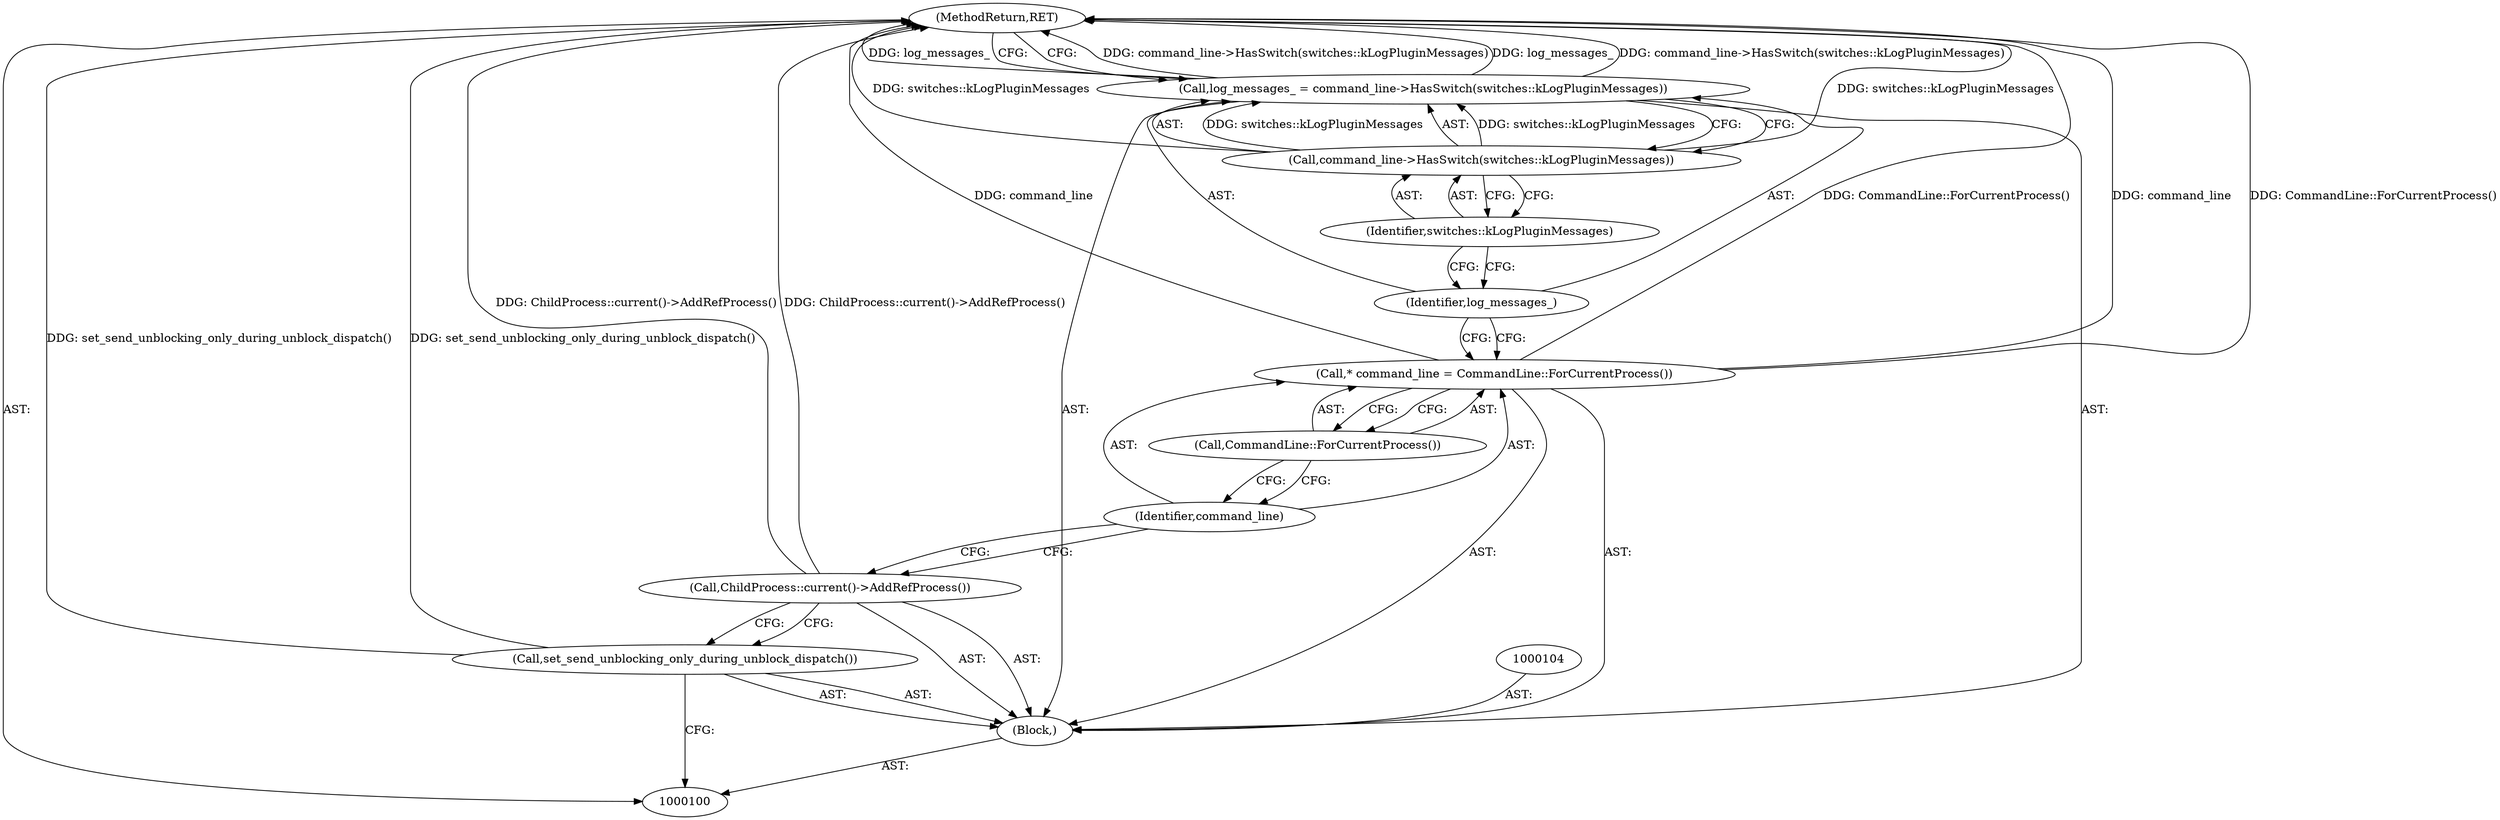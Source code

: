 digraph "0_Chrome_cd0bd79d6ebdb72183e6f0833673464cc10b3600_33" {
"1000112" [label="(MethodReturn,RET)"];
"1000101" [label="(Block,)"];
"1000102" [label="(Call,set_send_unblocking_only_during_unblock_dispatch())"];
"1000103" [label="(Call,ChildProcess::current()->AddRefProcess())"];
"1000105" [label="(Call,* command_line = CommandLine::ForCurrentProcess())"];
"1000106" [label="(Identifier,command_line)"];
"1000107" [label="(Call,CommandLine::ForCurrentProcess())"];
"1000110" [label="(Call,command_line->HasSwitch(switches::kLogPluginMessages))"];
"1000108" [label="(Call,log_messages_ = command_line->HasSwitch(switches::kLogPluginMessages))"];
"1000109" [label="(Identifier,log_messages_)"];
"1000111" [label="(Identifier,switches::kLogPluginMessages)"];
"1000112" -> "1000100"  [label="AST: "];
"1000112" -> "1000108"  [label="CFG: "];
"1000105" -> "1000112"  [label="DDG: CommandLine::ForCurrentProcess()"];
"1000105" -> "1000112"  [label="DDG: command_line"];
"1000103" -> "1000112"  [label="DDG: ChildProcess::current()->AddRefProcess()"];
"1000102" -> "1000112"  [label="DDG: set_send_unblocking_only_during_unblock_dispatch()"];
"1000108" -> "1000112"  [label="DDG: command_line->HasSwitch(switches::kLogPluginMessages)"];
"1000108" -> "1000112"  [label="DDG: log_messages_"];
"1000110" -> "1000112"  [label="DDG: switches::kLogPluginMessages"];
"1000101" -> "1000100"  [label="AST: "];
"1000102" -> "1000101"  [label="AST: "];
"1000103" -> "1000101"  [label="AST: "];
"1000104" -> "1000101"  [label="AST: "];
"1000105" -> "1000101"  [label="AST: "];
"1000108" -> "1000101"  [label="AST: "];
"1000102" -> "1000101"  [label="AST: "];
"1000102" -> "1000100"  [label="CFG: "];
"1000103" -> "1000102"  [label="CFG: "];
"1000102" -> "1000112"  [label="DDG: set_send_unblocking_only_during_unblock_dispatch()"];
"1000103" -> "1000101"  [label="AST: "];
"1000103" -> "1000102"  [label="CFG: "];
"1000106" -> "1000103"  [label="CFG: "];
"1000103" -> "1000112"  [label="DDG: ChildProcess::current()->AddRefProcess()"];
"1000105" -> "1000101"  [label="AST: "];
"1000105" -> "1000107"  [label="CFG: "];
"1000106" -> "1000105"  [label="AST: "];
"1000107" -> "1000105"  [label="AST: "];
"1000109" -> "1000105"  [label="CFG: "];
"1000105" -> "1000112"  [label="DDG: CommandLine::ForCurrentProcess()"];
"1000105" -> "1000112"  [label="DDG: command_line"];
"1000106" -> "1000105"  [label="AST: "];
"1000106" -> "1000103"  [label="CFG: "];
"1000107" -> "1000106"  [label="CFG: "];
"1000107" -> "1000105"  [label="AST: "];
"1000107" -> "1000106"  [label="CFG: "];
"1000105" -> "1000107"  [label="CFG: "];
"1000110" -> "1000108"  [label="AST: "];
"1000110" -> "1000111"  [label="CFG: "];
"1000111" -> "1000110"  [label="AST: "];
"1000108" -> "1000110"  [label="CFG: "];
"1000110" -> "1000112"  [label="DDG: switches::kLogPluginMessages"];
"1000110" -> "1000108"  [label="DDG: switches::kLogPluginMessages"];
"1000108" -> "1000101"  [label="AST: "];
"1000108" -> "1000110"  [label="CFG: "];
"1000109" -> "1000108"  [label="AST: "];
"1000110" -> "1000108"  [label="AST: "];
"1000112" -> "1000108"  [label="CFG: "];
"1000108" -> "1000112"  [label="DDG: command_line->HasSwitch(switches::kLogPluginMessages)"];
"1000108" -> "1000112"  [label="DDG: log_messages_"];
"1000110" -> "1000108"  [label="DDG: switches::kLogPluginMessages"];
"1000109" -> "1000108"  [label="AST: "];
"1000109" -> "1000105"  [label="CFG: "];
"1000111" -> "1000109"  [label="CFG: "];
"1000111" -> "1000110"  [label="AST: "];
"1000111" -> "1000109"  [label="CFG: "];
"1000110" -> "1000111"  [label="CFG: "];
}
